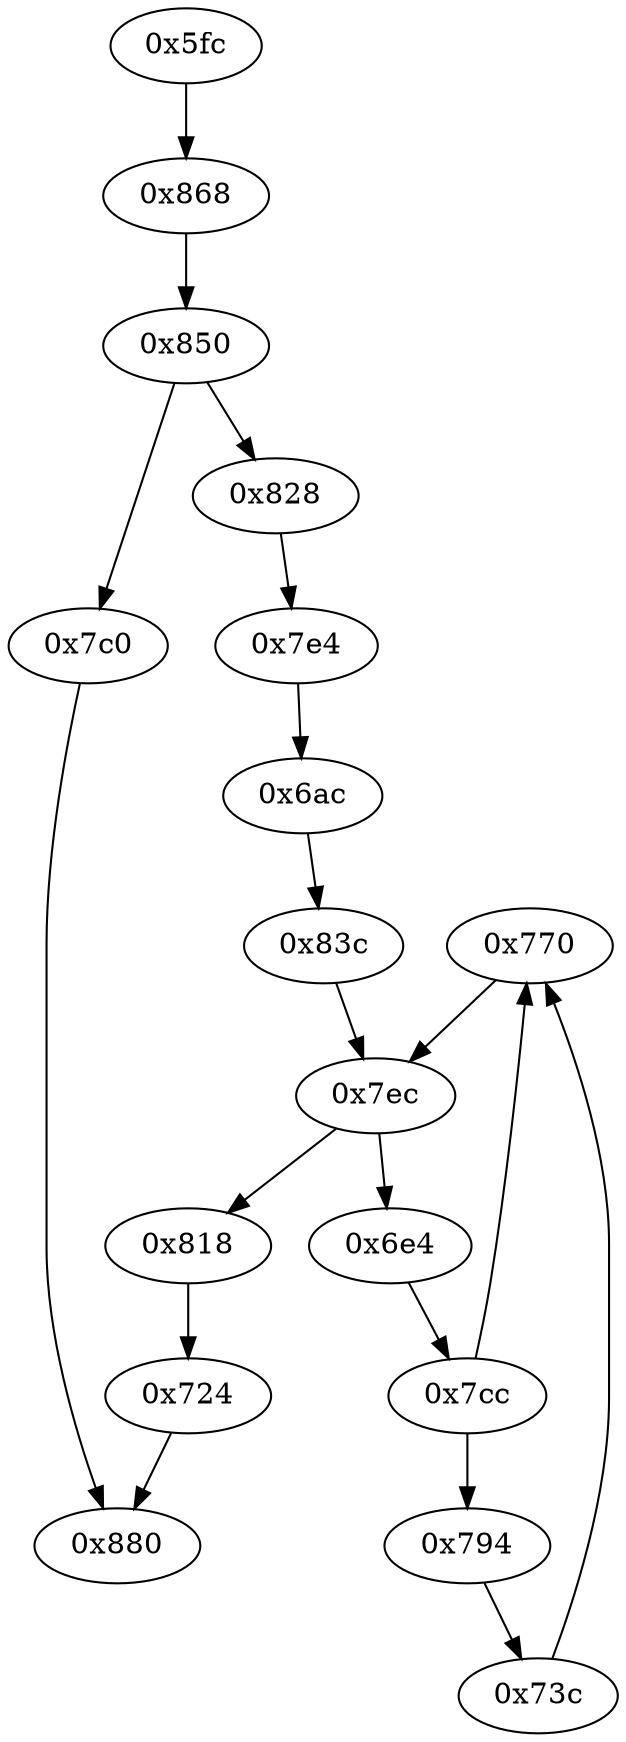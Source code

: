 strict digraph "" {
	"0x770"	 [opcode="[u'add', u'mov', u'b']"];
	"0x7ec"	 [opcode="[u'str', u'ldr', u'ldr', u'ldrb', u'str', u'ldr', u'ldr', u'ldr', u'cmp', u'mov', u'b']"];
	"0x770" -> "0x7ec";
	"0x5fc"	 [opcode="[u'push', u'add', u'sub', u'str', u'mov', u'ldr', u'ldr', u'ldr', u'ldr', u'b']"];
	"0x868"	 [opcode="[u'cmp', u'mov', u'mov', u'strb', u'ldr', u'b']"];
	"0x5fc" -> "0x868";
	"0x7c0"	 [opcode="[u'mov', u'mov', u'b']"];
	"0x880"	 [opcode="[u'mov', u'sub', u'pop']"];
	"0x7c0" -> "0x880";
	"0x6ac"	 [opcode="[u'ldr', u'ldrb', u'str', u'ldr', u'b']"];
	"0x83c"	 [opcode="[u'ldr', u'bl', u'mov', u'mov', u'b']"];
	"0x6ac" -> "0x83c";
	"0x7e4"	 [opcode="[u'ldr', u'b']"];
	"0x7e4" -> "0x6ac";
	"0x850"	 [opcode="[u'ldrb', u'ldr', u'ldr', u'cmp', u'mov', u'b']"];
	"0x850" -> "0x7c0";
	"0x828"	 [opcode="[u'ldr', u'ldr', u'str', u'ldr', u'b']"];
	"0x850" -> "0x828";
	"0x828" -> "0x7e4";
	"0x7cc"	 [opcode="[u'ldrb', u'ldr', u'ldr', u'cmp', u'mov', u'b']"];
	"0x7cc" -> "0x770";
	"0x794"	 [opcode="[u'ldr', u'add', u'str', u'ldr', u'b']"];
	"0x7cc" -> "0x794";
	"0x73c"	 [opcode="[u'ldr', u'ldr', u'ldrb', u'bl', u'ldr', u'mov', u'b']"];
	"0x794" -> "0x73c";
	"0x818"	 [opcode="[u'mov', u'bl', u'ldr', u'b']"];
	"0x724"	 [opcode="[u'mov', u'mov', u'b']"];
	"0x818" -> "0x724";
	"0x724" -> "0x880";
	"0x83c" -> "0x7ec";
	"0x6e4"	 [opcode="[u'ldr', u'cmp', u'mov', u'mov', u'strb', u'ldr', u'b']"];
	"0x6e4" -> "0x7cc";
	"0x73c" -> "0x770";
	"0x7ec" -> "0x818";
	"0x7ec" -> "0x6e4";
	"0x868" -> "0x850";
}
